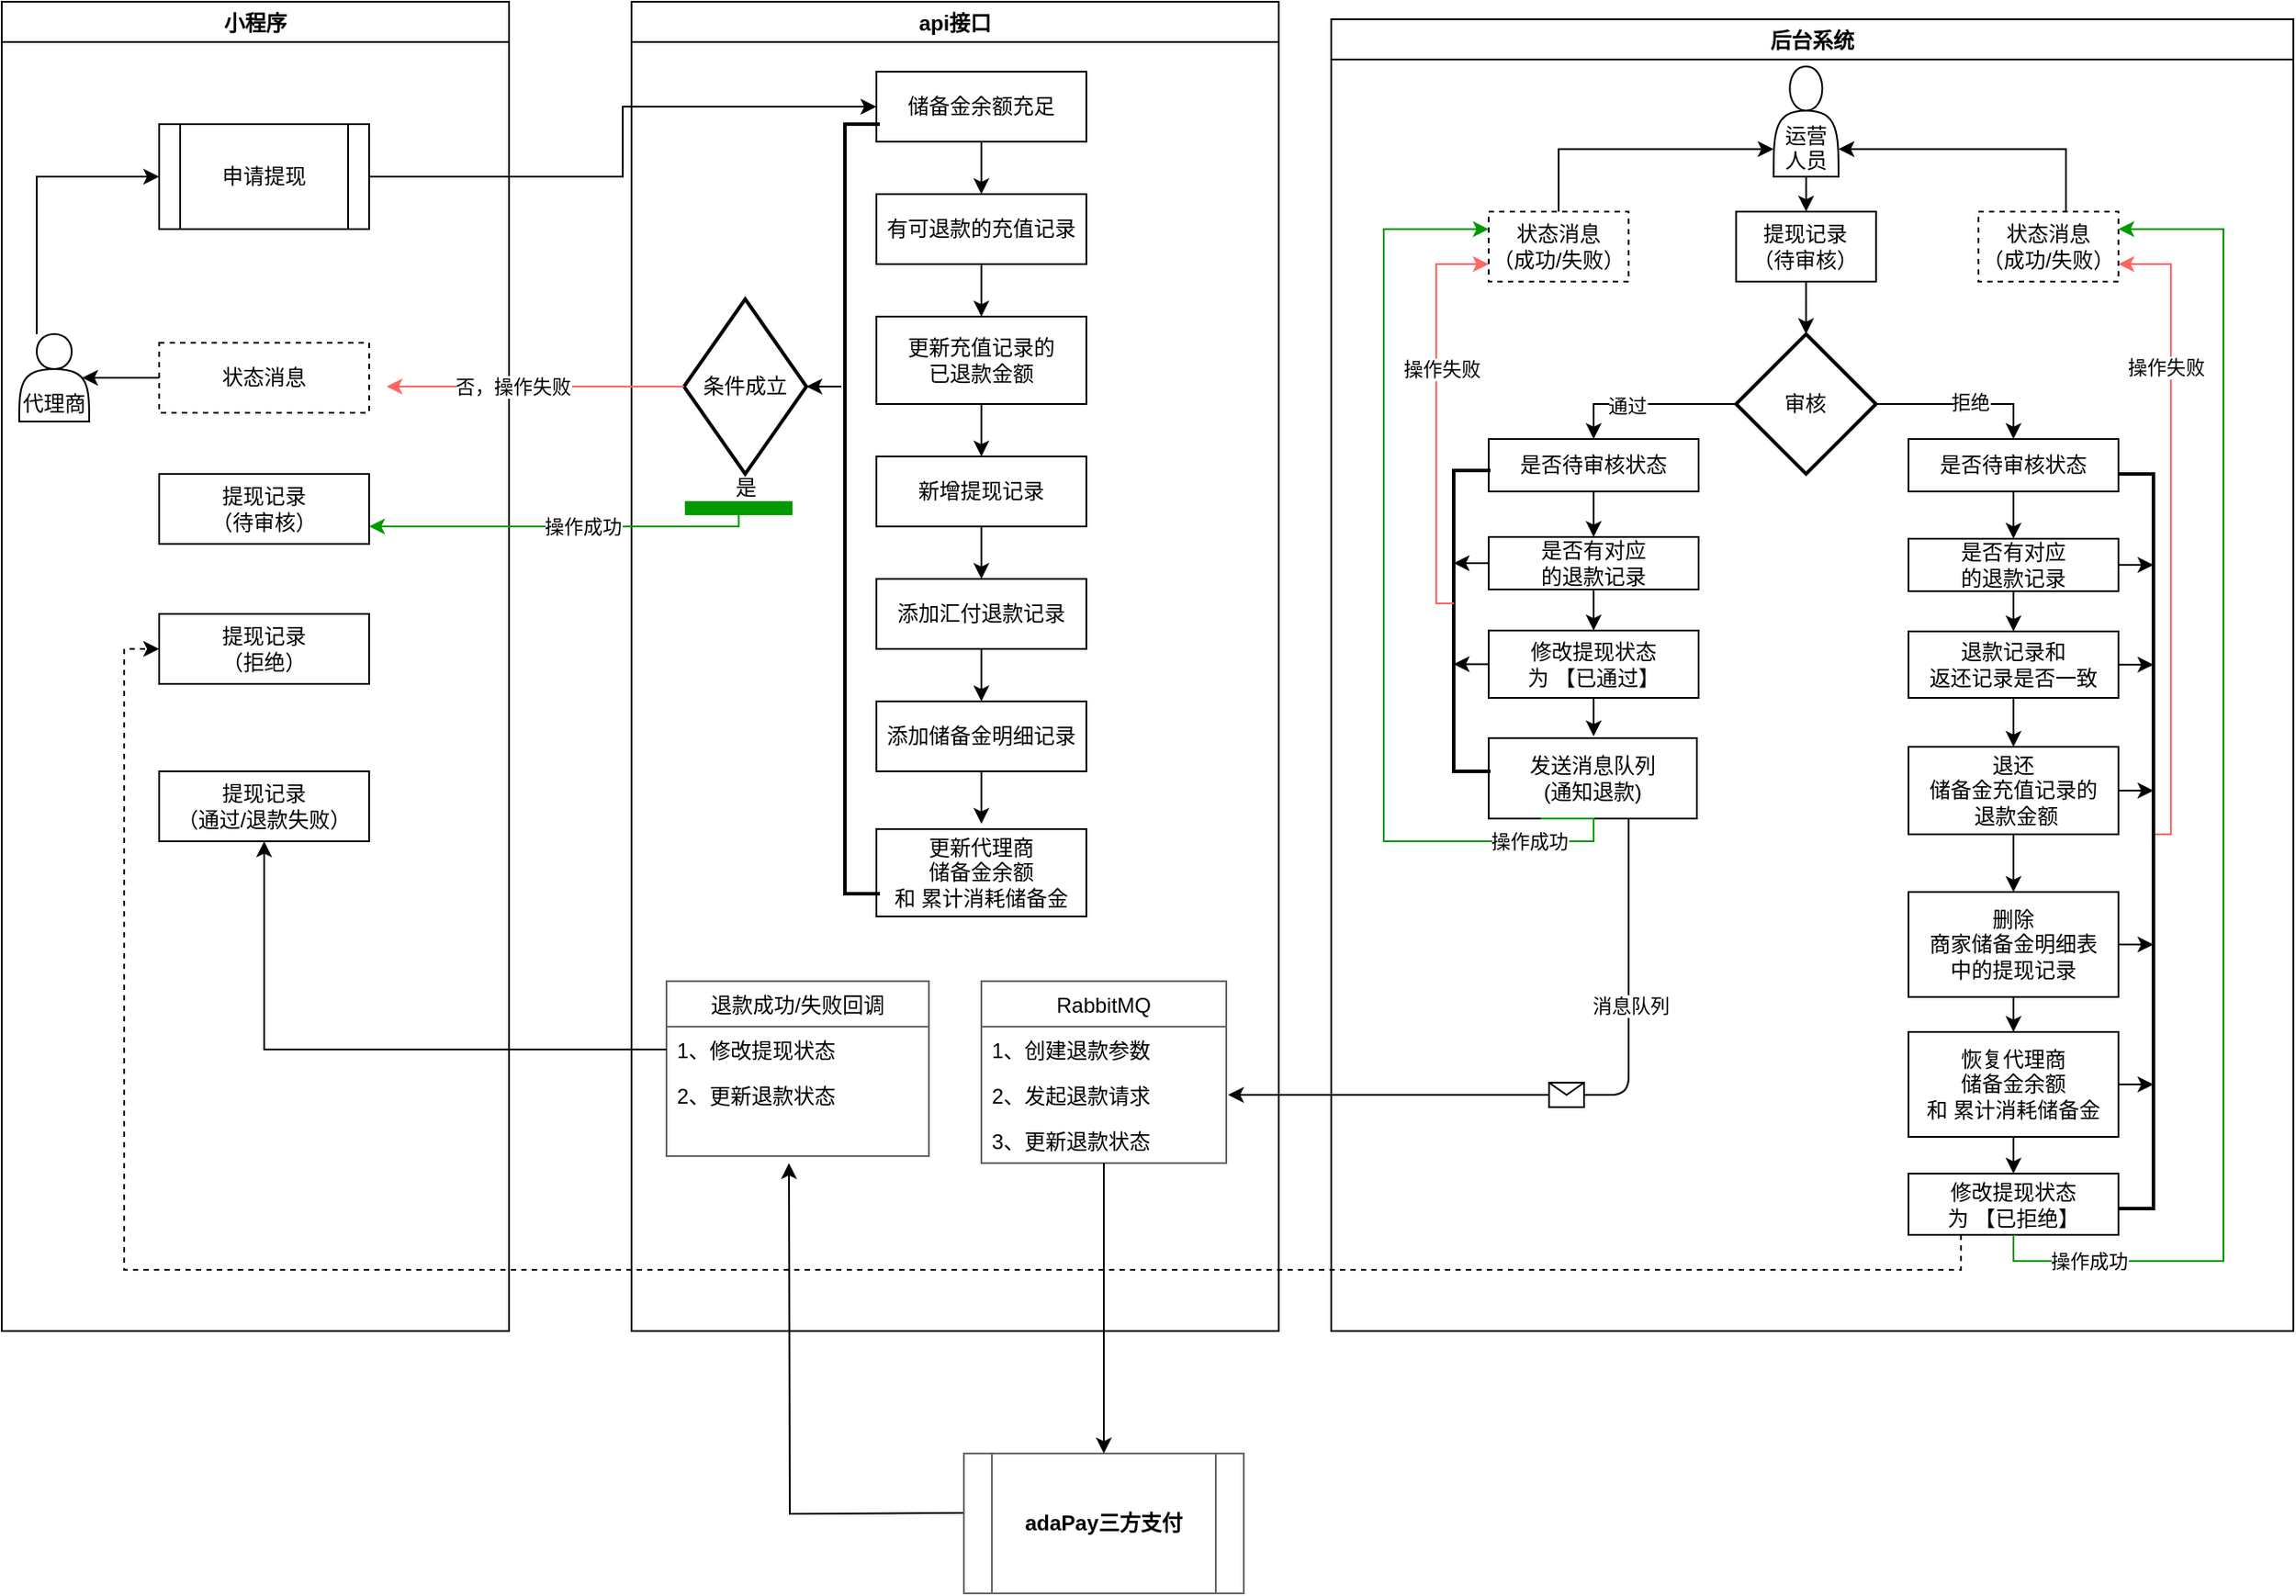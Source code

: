 <mxfile version="14.4.2" type="github"><diagram id="c1AuLAwbMeSonQJ_YPXn" name="第 2 页"><mxGraphModel dx="1422" dy="738" grid="1" gridSize="10" guides="1" tooltips="1" connect="1" arrows="1" fold="1" page="1" pageScale="1" pageWidth="1654" pageHeight="2336" math="0" shadow="0"><root><mxCell id="Cn_z-d5cZoHQZC6IPEJ7-0"/><mxCell id="Cn_z-d5cZoHQZC6IPEJ7-1" parent="Cn_z-d5cZoHQZC6IPEJ7-0"/><mxCell id="Cn_z-d5cZoHQZC6IPEJ7-2" value="小程序" style="swimlane;" parent="Cn_z-d5cZoHQZC6IPEJ7-1" vertex="1"><mxGeometry x="140" y="80" width="290" height="760" as="geometry"><mxRectangle x="40" y="100" width="70" height="23" as="alternateBounds"/></mxGeometry></mxCell><mxCell id="Cn_z-d5cZoHQZC6IPEJ7-4" value="&lt;br&gt;&lt;br&gt;代理商" style="shape=actor;whiteSpace=wrap;html=1;" parent="Cn_z-d5cZoHQZC6IPEJ7-2" vertex="1"><mxGeometry x="10" y="190" width="40" height="50" as="geometry"/></mxCell><mxCell id="Cn_z-d5cZoHQZC6IPEJ7-6" value="申请提现" style="shape=process;whiteSpace=wrap;html=1;backgroundOutline=1;" parent="Cn_z-d5cZoHQZC6IPEJ7-2" vertex="1"><mxGeometry x="90" y="70" width="120" height="60" as="geometry"/></mxCell><mxCell id="X7omMuUb_odI4xtAwAQJ-1" value="状态消息" style="rounded=0;whiteSpace=wrap;html=1;dashed=1;" parent="Cn_z-d5cZoHQZC6IPEJ7-2" vertex="1"><mxGeometry x="90" y="195" width="120" height="40" as="geometry"/></mxCell><mxCell id="X7omMuUb_odI4xtAwAQJ-2" value="提现记录&lt;br&gt;（待审核）" style="rounded=0;whiteSpace=wrap;html=1;" parent="Cn_z-d5cZoHQZC6IPEJ7-2" vertex="1"><mxGeometry x="90" y="270" width="120" height="40" as="geometry"/></mxCell><mxCell id="X7omMuUb_odI4xtAwAQJ-3" value="提现记录&lt;br&gt;（拒绝）" style="rounded=0;whiteSpace=wrap;html=1;" parent="Cn_z-d5cZoHQZC6IPEJ7-2" vertex="1"><mxGeometry x="90" y="350" width="120" height="40" as="geometry"/></mxCell><mxCell id="X7omMuUb_odI4xtAwAQJ-4" value="提现记录&lt;br&gt;（通过/退款失败）" style="rounded=0;whiteSpace=wrap;html=1;" parent="Cn_z-d5cZoHQZC6IPEJ7-2" vertex="1"><mxGeometry x="90" y="440" width="120" height="40" as="geometry"/></mxCell><mxCell id="yOeyIR5VE72a3LLRmRfE-23" style="edgeStyle=orthogonalEdgeStyle;rounded=0;orthogonalLoop=1;jettySize=auto;html=1;entryX=0;entryY=0.5;entryDx=0;entryDy=0;" parent="Cn_z-d5cZoHQZC6IPEJ7-2" source="Cn_z-d5cZoHQZC6IPEJ7-4" target="Cn_z-d5cZoHQZC6IPEJ7-6" edge="1"><mxGeometry relative="1" as="geometry"><mxPoint x="20" y="100" as="targetPoint"/><Array as="points"><mxPoint x="20" y="100"/></Array></mxGeometry></mxCell><mxCell id="yOeyIR5VE72a3LLRmRfE-30" value="" style="endArrow=classic;html=1;entryX=0.9;entryY=0.5;entryDx=0;entryDy=0;entryPerimeter=0;exitX=0;exitY=0.5;exitDx=0;exitDy=0;" parent="Cn_z-d5cZoHQZC6IPEJ7-2" source="X7omMuUb_odI4xtAwAQJ-1" target="Cn_z-d5cZoHQZC6IPEJ7-4" edge="1"><mxGeometry width="50" height="50" relative="1" as="geometry"><mxPoint x="90" y="240" as="sourcePoint"/><mxPoint x="60" y="240" as="targetPoint"/><Array as="points"/></mxGeometry></mxCell><mxCell id="Cn_z-d5cZoHQZC6IPEJ7-8" value="api接口" style="swimlane;" parent="Cn_z-d5cZoHQZC6IPEJ7-1" vertex="1"><mxGeometry x="500" y="80" width="370" height="760" as="geometry"/></mxCell><mxCell id="Cn_z-d5cZoHQZC6IPEJ7-20" style="edgeStyle=orthogonalEdgeStyle;rounded=0;orthogonalLoop=1;jettySize=auto;html=1;entryX=0.5;entryY=0;entryDx=0;entryDy=0;" parent="Cn_z-d5cZoHQZC6IPEJ7-8" source="Cn_z-d5cZoHQZC6IPEJ7-13" target="Cn_z-d5cZoHQZC6IPEJ7-14" edge="1"><mxGeometry relative="1" as="geometry"/></mxCell><mxCell id="Cn_z-d5cZoHQZC6IPEJ7-13" value="储备金余额充足" style="rounded=0;whiteSpace=wrap;html=1;" parent="Cn_z-d5cZoHQZC6IPEJ7-8" vertex="1"><mxGeometry x="140" y="40" width="120" height="40" as="geometry"/></mxCell><mxCell id="Cn_z-d5cZoHQZC6IPEJ7-21" style="edgeStyle=orthogonalEdgeStyle;rounded=0;orthogonalLoop=1;jettySize=auto;html=1;entryX=0.5;entryY=0;entryDx=0;entryDy=0;" parent="Cn_z-d5cZoHQZC6IPEJ7-8" source="Cn_z-d5cZoHQZC6IPEJ7-14" target="Cn_z-d5cZoHQZC6IPEJ7-15" edge="1"><mxGeometry relative="1" as="geometry"/></mxCell><mxCell id="Cn_z-d5cZoHQZC6IPEJ7-14" value="有可退款的充值记录" style="rounded=0;whiteSpace=wrap;html=1;" parent="Cn_z-d5cZoHQZC6IPEJ7-8" vertex="1"><mxGeometry x="140" y="110" width="120" height="40" as="geometry"/></mxCell><mxCell id="Cn_z-d5cZoHQZC6IPEJ7-22" style="edgeStyle=orthogonalEdgeStyle;rounded=0;orthogonalLoop=1;jettySize=auto;html=1;entryX=0.5;entryY=0;entryDx=0;entryDy=0;" parent="Cn_z-d5cZoHQZC6IPEJ7-8" source="Cn_z-d5cZoHQZC6IPEJ7-15" target="Cn_z-d5cZoHQZC6IPEJ7-16" edge="1"><mxGeometry relative="1" as="geometry"/></mxCell><mxCell id="Cn_z-d5cZoHQZC6IPEJ7-15" value="更新充值记录的&lt;br&gt;已退款金额" style="rounded=0;whiteSpace=wrap;html=1;" parent="Cn_z-d5cZoHQZC6IPEJ7-8" vertex="1"><mxGeometry x="140" y="180" width="120" height="50" as="geometry"/></mxCell><mxCell id="Cn_z-d5cZoHQZC6IPEJ7-23" style="edgeStyle=orthogonalEdgeStyle;rounded=0;orthogonalLoop=1;jettySize=auto;html=1;entryX=0.5;entryY=0;entryDx=0;entryDy=0;" parent="Cn_z-d5cZoHQZC6IPEJ7-8" source="Cn_z-d5cZoHQZC6IPEJ7-16" target="Cn_z-d5cZoHQZC6IPEJ7-17" edge="1"><mxGeometry relative="1" as="geometry"/></mxCell><mxCell id="Cn_z-d5cZoHQZC6IPEJ7-16" value="新增提现记录" style="rounded=0;whiteSpace=wrap;html=1;" parent="Cn_z-d5cZoHQZC6IPEJ7-8" vertex="1"><mxGeometry x="140" y="260" width="120" height="40" as="geometry"/></mxCell><mxCell id="Cn_z-d5cZoHQZC6IPEJ7-24" style="edgeStyle=orthogonalEdgeStyle;rounded=0;orthogonalLoop=1;jettySize=auto;html=1;entryX=0.5;entryY=0;entryDx=0;entryDy=0;" parent="Cn_z-d5cZoHQZC6IPEJ7-8" source="Cn_z-d5cZoHQZC6IPEJ7-17" target="Cn_z-d5cZoHQZC6IPEJ7-18" edge="1"><mxGeometry relative="1" as="geometry"/></mxCell><mxCell id="Cn_z-d5cZoHQZC6IPEJ7-17" value="添加汇付退款记录" style="rounded=0;whiteSpace=wrap;html=1;" parent="Cn_z-d5cZoHQZC6IPEJ7-8" vertex="1"><mxGeometry x="140" y="330" width="120" height="40" as="geometry"/></mxCell><mxCell id="Cn_z-d5cZoHQZC6IPEJ7-18" value="添加储备金明细记录" style="rounded=0;whiteSpace=wrap;html=1;" parent="Cn_z-d5cZoHQZC6IPEJ7-8" vertex="1"><mxGeometry x="140" y="400" width="120" height="40" as="geometry"/></mxCell><mxCell id="Cn_z-d5cZoHQZC6IPEJ7-19" value="更新代理商&lt;br&gt;储备金余额&lt;br&gt;和 累计消耗储备金" style="rounded=0;whiteSpace=wrap;html=1;" parent="Cn_z-d5cZoHQZC6IPEJ7-8" vertex="1"><mxGeometry x="140" y="473" width="120" height="50" as="geometry"/></mxCell><mxCell id="8oQ-91jc9foF94IGNzBg-0" value="" style="strokeWidth=2;html=1;shape=mxgraph.flowchart.annotation_1;align=left;pointerEvents=1;" parent="Cn_z-d5cZoHQZC6IPEJ7-8" vertex="1"><mxGeometry x="122" y="70" width="20" height="440" as="geometry"/></mxCell><mxCell id="X7omMuUb_odI4xtAwAQJ-0" value="条件成立" style="strokeWidth=2;html=1;shape=mxgraph.flowchart.decision;whiteSpace=wrap;" parent="Cn_z-d5cZoHQZC6IPEJ7-8" vertex="1"><mxGeometry x="30" y="170" width="70" height="100" as="geometry"/></mxCell><mxCell id="NsUDPSb2mLZtXg8WYORT-0" value="" style="whiteSpace=wrap;fillColor=#009900;strokeColor=#009900;" parent="Cn_z-d5cZoHQZC6IPEJ7-8" vertex="1"><mxGeometry x="31" y="286" width="60.5" height="7" as="geometry"/></mxCell><mxCell id="NsUDPSb2mLZtXg8WYORT-6" value="是" style="text;html=1;align=center;verticalAlign=middle;resizable=0;points=[];autosize=1;" parent="Cn_z-d5cZoHQZC6IPEJ7-8" vertex="1"><mxGeometry x="50" y="268" width="30" height="20" as="geometry"/></mxCell><mxCell id="NsUDPSb2mLZtXg8WYORT-192" value="" style="endArrow=classic;html=1;strokeWidth=1;entryX=1;entryY=0.5;entryDx=0;entryDy=0;entryPerimeter=0;" parent="Cn_z-d5cZoHQZC6IPEJ7-8" target="X7omMuUb_odI4xtAwAQJ-0" edge="1"><mxGeometry width="50" height="50" relative="1" as="geometry"><mxPoint x="120" y="220" as="sourcePoint"/><mxPoint x="170" y="170" as="targetPoint"/></mxGeometry></mxCell><mxCell id="cPukek1dgGj2Ov7jdAaH-1" value="RabbitMQ" style="swimlane;fontStyle=0;childLayout=stackLayout;horizontal=1;startSize=26;fillColor=none;horizontalStack=0;resizeParent=1;resizeParentMax=0;resizeLast=0;collapsible=1;marginBottom=0;comic=0;strokeColor=#666666;strokeWidth=1;" parent="Cn_z-d5cZoHQZC6IPEJ7-8" vertex="1"><mxGeometry x="200" y="560" width="140" height="104" as="geometry"/></mxCell><mxCell id="cPukek1dgGj2Ov7jdAaH-2" value="1、创建退款参数" style="text;strokeColor=none;fillColor=none;align=left;verticalAlign=top;spacingLeft=4;spacingRight=4;overflow=hidden;rotatable=0;points=[[0,0.5],[1,0.5]];portConstraint=eastwest;" parent="cPukek1dgGj2Ov7jdAaH-1" vertex="1"><mxGeometry y="26" width="140" height="26" as="geometry"/></mxCell><mxCell id="cPukek1dgGj2Ov7jdAaH-3" value="2、发起退款请求&#10;" style="text;strokeColor=none;fillColor=none;align=left;verticalAlign=top;spacingLeft=4;spacingRight=4;overflow=hidden;rotatable=0;points=[[0,0.5],[1,0.5]];portConstraint=eastwest;perimeterSpacing=1;" parent="cPukek1dgGj2Ov7jdAaH-1" vertex="1"><mxGeometry y="52" width="140" height="26" as="geometry"/></mxCell><mxCell id="cPukek1dgGj2Ov7jdAaH-4" value="3、更新退款状态" style="text;strokeColor=none;fillColor=none;align=left;verticalAlign=top;spacingLeft=4;spacingRight=4;overflow=hidden;rotatable=0;points=[[0,0.5],[1,0.5]];portConstraint=eastwest;" parent="cPukek1dgGj2Ov7jdAaH-1" vertex="1"><mxGeometry y="78" width="140" height="26" as="geometry"/></mxCell><mxCell id="cPukek1dgGj2Ov7jdAaH-7" value="退款成功/失败回调" style="swimlane;fontStyle=0;childLayout=stackLayout;horizontal=1;startSize=26;fillColor=none;horizontalStack=0;resizeParent=1;resizeParentMax=0;resizeLast=0;collapsible=1;marginBottom=0;comic=0;strokeColor=#666666;strokeWidth=1;" parent="Cn_z-d5cZoHQZC6IPEJ7-8" vertex="1"><mxGeometry x="20" y="560" width="150" height="100" as="geometry"/></mxCell><mxCell id="cPukek1dgGj2Ov7jdAaH-8" value="1、修改提现状态" style="text;strokeColor=none;fillColor=none;align=left;verticalAlign=top;spacingLeft=4;spacingRight=4;overflow=hidden;rotatable=0;points=[[0,0.5],[1,0.5]];portConstraint=eastwest;" parent="cPukek1dgGj2Ov7jdAaH-7" vertex="1"><mxGeometry y="26" width="150" height="26" as="geometry"/></mxCell><mxCell id="cPukek1dgGj2Ov7jdAaH-9" value="2、更新退款状态" style="text;strokeColor=none;fillColor=none;align=left;verticalAlign=top;spacingLeft=4;spacingRight=4;overflow=hidden;rotatable=0;points=[[0,0.5],[1,0.5]];portConstraint=eastwest;perimeterSpacing=1;" parent="cPukek1dgGj2Ov7jdAaH-7" vertex="1"><mxGeometry y="52" width="150" height="48" as="geometry"/></mxCell><mxCell id="yOeyIR5VE72a3LLRmRfE-19" style="edgeStyle=orthogonalEdgeStyle;rounded=0;orthogonalLoop=1;jettySize=auto;html=1;entryX=0;entryY=0.5;entryDx=0;entryDy=0;" parent="Cn_z-d5cZoHQZC6IPEJ7-1" source="Cn_z-d5cZoHQZC6IPEJ7-6" target="Cn_z-d5cZoHQZC6IPEJ7-13" edge="1"><mxGeometry relative="1" as="geometry"/></mxCell><mxCell id="NsUDPSb2mLZtXg8WYORT-85" value="后台系统" style="swimlane;" parent="Cn_z-d5cZoHQZC6IPEJ7-1" vertex="1"><mxGeometry x="900" y="90" width="550" height="750" as="geometry"/></mxCell><mxCell id="NsUDPSb2mLZtXg8WYORT-149" style="edgeStyle=orthogonalEdgeStyle;rounded=0;orthogonalLoop=1;jettySize=auto;html=1;entryX=0.5;entryY=0;entryDx=0;entryDy=0;strokeWidth=1;" parent="NsUDPSb2mLZtXg8WYORT-85" source="NsUDPSb2mLZtXg8WYORT-87" target="NsUDPSb2mLZtXg8WYORT-89" edge="1"><mxGeometry relative="1" as="geometry"/></mxCell><mxCell id="NsUDPSb2mLZtXg8WYORT-87" value="提现记录&lt;br&gt;（待审核）" style="rounded=0;whiteSpace=wrap;html=1;" parent="NsUDPSb2mLZtXg8WYORT-85" vertex="1"><mxGeometry x="231.43" y="110" width="80" height="40" as="geometry"/></mxCell><mxCell id="NsUDPSb2mLZtXg8WYORT-150" style="edgeStyle=orthogonalEdgeStyle;rounded=0;orthogonalLoop=1;jettySize=auto;html=1;entryX=0.5;entryY=0;entryDx=0;entryDy=0;strokeWidth=1;" parent="NsUDPSb2mLZtXg8WYORT-85" source="NsUDPSb2mLZtXg8WYORT-88" target="NsUDPSb2mLZtXg8WYORT-87" edge="1"><mxGeometry relative="1" as="geometry"/></mxCell><mxCell id="NsUDPSb2mLZtXg8WYORT-88" value="&lt;br&gt;&lt;br&gt;运营&lt;br&gt;人员" style="shape=actor;whiteSpace=wrap;html=1;" parent="NsUDPSb2mLZtXg8WYORT-85" vertex="1"><mxGeometry x="252.87" y="27" width="37.13" height="63" as="geometry"/></mxCell><mxCell id="NsUDPSb2mLZtXg8WYORT-159" style="edgeStyle=orthogonalEdgeStyle;rounded=0;orthogonalLoop=1;jettySize=auto;html=1;entryX=0.5;entryY=0;entryDx=0;entryDy=0;strokeWidth=1;" parent="NsUDPSb2mLZtXg8WYORT-85" source="NsUDPSb2mLZtXg8WYORT-89" target="NsUDPSb2mLZtXg8WYORT-102" edge="1"><mxGeometry relative="1" as="geometry"/></mxCell><mxCell id="NsUDPSb2mLZtXg8WYORT-161" value="通过" style="edgeLabel;html=1;align=center;verticalAlign=middle;resizable=0;points=[];" parent="NsUDPSb2mLZtXg8WYORT-159" vertex="1" connectable="0"><mxGeometry x="0.231" y="1" relative="1" as="geometry"><mxPoint as="offset"/></mxGeometry></mxCell><mxCell id="NsUDPSb2mLZtXg8WYORT-160" style="edgeStyle=orthogonalEdgeStyle;rounded=0;orthogonalLoop=1;jettySize=auto;html=1;entryX=0.5;entryY=0;entryDx=0;entryDy=0;strokeWidth=1;" parent="NsUDPSb2mLZtXg8WYORT-85" source="NsUDPSb2mLZtXg8WYORT-89" target="NsUDPSb2mLZtXg8WYORT-92" edge="1"><mxGeometry relative="1" as="geometry"/></mxCell><mxCell id="NsUDPSb2mLZtXg8WYORT-162" value="拒绝" style="edgeLabel;html=1;align=center;verticalAlign=middle;resizable=0;points=[];" parent="NsUDPSb2mLZtXg8WYORT-160" vertex="1" connectable="0"><mxGeometry x="0.087" y="1" relative="1" as="geometry"><mxPoint as="offset"/></mxGeometry></mxCell><mxCell id="NsUDPSb2mLZtXg8WYORT-89" value="审核" style="rhombus;whiteSpace=wrap;html=1;strokeColor=#000000;strokeWidth=2;fillColor=none;" parent="NsUDPSb2mLZtXg8WYORT-85" vertex="1"><mxGeometry x="231.43" y="180" width="80" height="80" as="geometry"/></mxCell><mxCell id="NsUDPSb2mLZtXg8WYORT-156" style="edgeStyle=orthogonalEdgeStyle;rounded=0;orthogonalLoop=1;jettySize=auto;html=1;entryX=0.5;entryY=0;entryDx=0;entryDy=0;strokeWidth=1;" parent="NsUDPSb2mLZtXg8WYORT-85" source="NsUDPSb2mLZtXg8WYORT-92" target="NsUDPSb2mLZtXg8WYORT-96" edge="1"><mxGeometry relative="1" as="geometry"/></mxCell><mxCell id="NsUDPSb2mLZtXg8WYORT-92" value="是否待审核状态" style="rounded=0;whiteSpace=wrap;html=1;" parent="NsUDPSb2mLZtXg8WYORT-85" vertex="1"><mxGeometry x="330" y="240" width="120" height="30" as="geometry"/></mxCell><mxCell id="NsUDPSb2mLZtXg8WYORT-164" style="edgeStyle=orthogonalEdgeStyle;rounded=0;orthogonalLoop=1;jettySize=auto;html=1;entryX=1;entryY=0.75;entryDx=0;entryDy=0;strokeWidth=1;" parent="NsUDPSb2mLZtXg8WYORT-85" source="NsUDPSb2mLZtXg8WYORT-93" target="NsUDPSb2mLZtXg8WYORT-88" edge="1"><mxGeometry relative="1" as="geometry"><Array as="points"><mxPoint x="420" y="74"/></Array></mxGeometry></mxCell><mxCell id="NsUDPSb2mLZtXg8WYORT-93" value="状态消息&lt;br&gt;（成功/失败）" style="rounded=0;whiteSpace=wrap;html=1;dashed=1;" parent="NsUDPSb2mLZtXg8WYORT-85" vertex="1"><mxGeometry x="370" y="110" width="80" height="40" as="geometry"/></mxCell><mxCell id="NsUDPSb2mLZtXg8WYORT-165" style="edgeStyle=orthogonalEdgeStyle;rounded=0;orthogonalLoop=1;jettySize=auto;html=1;entryX=0.5;entryY=0;entryDx=0;entryDy=0;strokeWidth=1;" parent="NsUDPSb2mLZtXg8WYORT-85" source="NsUDPSb2mLZtXg8WYORT-96" target="NsUDPSb2mLZtXg8WYORT-97" edge="1"><mxGeometry relative="1" as="geometry"/></mxCell><mxCell id="NsUDPSb2mLZtXg8WYORT-96" value="是否有对应&lt;br&gt;的退款记录" style="rounded=0;whiteSpace=wrap;html=1;" parent="NsUDPSb2mLZtXg8WYORT-85" vertex="1"><mxGeometry x="330" y="297" width="120" height="30" as="geometry"/></mxCell><mxCell id="NsUDPSb2mLZtXg8WYORT-166" style="edgeStyle=orthogonalEdgeStyle;rounded=0;orthogonalLoop=1;jettySize=auto;html=1;entryX=0.5;entryY=0;entryDx=0;entryDy=0;strokeWidth=1;" parent="NsUDPSb2mLZtXg8WYORT-85" source="NsUDPSb2mLZtXg8WYORT-97" target="NsUDPSb2mLZtXg8WYORT-98" edge="1"><mxGeometry relative="1" as="geometry"/></mxCell><mxCell id="NsUDPSb2mLZtXg8WYORT-97" value="退款记录和&lt;br&gt;返还记录是否一致" style="rounded=0;whiteSpace=wrap;html=1;" parent="NsUDPSb2mLZtXg8WYORT-85" vertex="1"><mxGeometry x="330" y="350" width="120" height="38" as="geometry"/></mxCell><mxCell id="NsUDPSb2mLZtXg8WYORT-167" style="edgeStyle=orthogonalEdgeStyle;rounded=0;orthogonalLoop=1;jettySize=auto;html=1;entryX=0.5;entryY=0;entryDx=0;entryDy=0;strokeWidth=1;" parent="NsUDPSb2mLZtXg8WYORT-85" source="NsUDPSb2mLZtXg8WYORT-98" target="NsUDPSb2mLZtXg8WYORT-99" edge="1"><mxGeometry relative="1" as="geometry"/></mxCell><mxCell id="NsUDPSb2mLZtXg8WYORT-98" value="退还 &lt;br&gt;储备金充值记录的&lt;br&gt;&amp;nbsp;退款金额" style="rounded=0;whiteSpace=wrap;html=1;" parent="NsUDPSb2mLZtXg8WYORT-85" vertex="1"><mxGeometry x="330" y="416" width="120" height="50" as="geometry"/></mxCell><mxCell id="NsUDPSb2mLZtXg8WYORT-168" style="edgeStyle=orthogonalEdgeStyle;rounded=0;orthogonalLoop=1;jettySize=auto;html=1;entryX=0.5;entryY=0;entryDx=0;entryDy=0;strokeWidth=1;" parent="NsUDPSb2mLZtXg8WYORT-85" source="NsUDPSb2mLZtXg8WYORT-99" target="NsUDPSb2mLZtXg8WYORT-101" edge="1"><mxGeometry relative="1" as="geometry"/></mxCell><mxCell id="NsUDPSb2mLZtXg8WYORT-99" value="删除 &lt;br&gt;商家储备金明细表 &lt;br&gt;中的提现记录" style="rounded=0;whiteSpace=wrap;html=1;" parent="NsUDPSb2mLZtXg8WYORT-85" vertex="1"><mxGeometry x="330" y="499" width="120" height="60" as="geometry"/></mxCell><mxCell id="NsUDPSb2mLZtXg8WYORT-100" style="edgeStyle=orthogonalEdgeStyle;rounded=0;orthogonalLoop=1;jettySize=auto;html=1;exitX=0.5;exitY=1;exitDx=0;exitDy=0;" parent="NsUDPSb2mLZtXg8WYORT-85" source="NsUDPSb2mLZtXg8WYORT-99" target="NsUDPSb2mLZtXg8WYORT-99" edge="1"><mxGeometry relative="1" as="geometry"/></mxCell><mxCell id="NsUDPSb2mLZtXg8WYORT-169" style="edgeStyle=orthogonalEdgeStyle;rounded=0;orthogonalLoop=1;jettySize=auto;html=1;entryX=0.5;entryY=0;entryDx=0;entryDy=0;strokeWidth=1;" parent="NsUDPSb2mLZtXg8WYORT-85" source="NsUDPSb2mLZtXg8WYORT-101" target="NsUDPSb2mLZtXg8WYORT-105" edge="1"><mxGeometry relative="1" as="geometry"/></mxCell><mxCell id="NsUDPSb2mLZtXg8WYORT-101" value="恢复代理商&lt;br&gt;储备金余额&lt;br&gt;和 累计消耗储备金" style="rounded=0;whiteSpace=wrap;html=1;" parent="NsUDPSb2mLZtXg8WYORT-85" vertex="1"><mxGeometry x="330" y="579" width="120" height="60" as="geometry"/></mxCell><mxCell id="NsUDPSb2mLZtXg8WYORT-155" style="edgeStyle=orthogonalEdgeStyle;rounded=0;orthogonalLoop=1;jettySize=auto;html=1;entryX=0.5;entryY=0;entryDx=0;entryDy=0;strokeWidth=1;" parent="NsUDPSb2mLZtXg8WYORT-85" source="NsUDPSb2mLZtXg8WYORT-102" target="NsUDPSb2mLZtXg8WYORT-103" edge="1"><mxGeometry relative="1" as="geometry"/></mxCell><mxCell id="NsUDPSb2mLZtXg8WYORT-102" value="是否待审核状态" style="rounded=0;whiteSpace=wrap;html=1;" parent="NsUDPSb2mLZtXg8WYORT-85" vertex="1"><mxGeometry x="90" y="240" width="120" height="30" as="geometry"/></mxCell><mxCell id="NsUDPSb2mLZtXg8WYORT-170" style="edgeStyle=orthogonalEdgeStyle;rounded=0;orthogonalLoop=1;jettySize=auto;html=1;entryX=0.5;entryY=0;entryDx=0;entryDy=0;strokeWidth=1;" parent="NsUDPSb2mLZtXg8WYORT-85" source="NsUDPSb2mLZtXg8WYORT-103" target="NsUDPSb2mLZtXg8WYORT-104" edge="1"><mxGeometry relative="1" as="geometry"/></mxCell><mxCell id="NsUDPSb2mLZtXg8WYORT-103" value="是否有对应&lt;br&gt;的退款记录" style="rounded=0;whiteSpace=wrap;html=1;" parent="NsUDPSb2mLZtXg8WYORT-85" vertex="1"><mxGeometry x="90" y="296" width="120" height="30" as="geometry"/></mxCell><mxCell id="NsUDPSb2mLZtXg8WYORT-104" value="修改提现状态&lt;br&gt;为 【已通过】" style="rounded=0;whiteSpace=wrap;html=1;" parent="NsUDPSb2mLZtXg8WYORT-85" vertex="1"><mxGeometry x="90" y="349.5" width="120" height="38.5" as="geometry"/></mxCell><mxCell id="NsUDPSb2mLZtXg8WYORT-105" value="修改提现状态&lt;br&gt;为 【已拒绝】" style="rounded=0;whiteSpace=wrap;html=1;" parent="NsUDPSb2mLZtXg8WYORT-85" vertex="1"><mxGeometry x="330" y="660" width="120" height="35" as="geometry"/></mxCell><mxCell id="NsUDPSb2mLZtXg8WYORT-109" value="发送消息队列&lt;br&gt;(通知退款)" style="rounded=0;whiteSpace=wrap;html=1;" parent="NsUDPSb2mLZtXg8WYORT-85" vertex="1"><mxGeometry x="90" y="411" width="119" height="46" as="geometry"/></mxCell><mxCell id="NsUDPSb2mLZtXg8WYORT-125" value="状态消息&lt;br&gt;（成功/失败）" style="rounded=0;whiteSpace=wrap;html=1;dashed=1;" parent="NsUDPSb2mLZtXg8WYORT-85" vertex="1"><mxGeometry x="90" y="110" width="80" height="40" as="geometry"/></mxCell><mxCell id="NsUDPSb2mLZtXg8WYORT-130" value="" style="strokeWidth=2;html=1;shape=mxgraph.flowchart.annotation_1;align=left;pointerEvents=1;fillColor=none;" parent="NsUDPSb2mLZtXg8WYORT-85" vertex="1"><mxGeometry x="70" y="258" width="21" height="172" as="geometry"/></mxCell><mxCell id="NsUDPSb2mLZtXg8WYORT-143" style="edgeStyle=orthogonalEdgeStyle;rounded=0;orthogonalLoop=1;jettySize=auto;html=1;exitX=0;exitY=0.5;exitDx=0;exitDy=0;exitPerimeter=0;entryX=1;entryY=0.75;entryDx=0;entryDy=0;strokeWidth=1;strokeColor=#FF6666;" parent="NsUDPSb2mLZtXg8WYORT-85" source="NsUDPSb2mLZtXg8WYORT-132" target="NsUDPSb2mLZtXg8WYORT-93" edge="1"><mxGeometry relative="1" as="geometry"><Array as="points"><mxPoint x="480" y="466"/><mxPoint x="480" y="140"/></Array></mxGeometry></mxCell><mxCell id="NsUDPSb2mLZtXg8WYORT-146" value="操作失败" style="edgeLabel;html=1;align=center;verticalAlign=middle;resizable=0;points=[];" parent="NsUDPSb2mLZtXg8WYORT-143" vertex="1" connectable="0"><mxGeometry x="0.521" y="2" relative="1" as="geometry"><mxPoint x="-1.5" as="offset"/></mxGeometry></mxCell><mxCell id="NsUDPSb2mLZtXg8WYORT-132" value="" style="strokeWidth=2;html=1;shape=mxgraph.flowchart.annotation_1;align=left;pointerEvents=1;fillColor=none;direction=west;" parent="NsUDPSb2mLZtXg8WYORT-85" vertex="1"><mxGeometry x="450" y="260" width="20" height="420" as="geometry"/></mxCell><mxCell id="NsUDPSb2mLZtXg8WYORT-138" style="edgeStyle=orthogonalEdgeStyle;rounded=0;orthogonalLoop=1;jettySize=auto;html=1;exitX=0.25;exitY=1;exitDx=0;exitDy=0;strokeWidth=1;entryX=0;entryY=0.25;entryDx=0;entryDy=0;strokeColor=#009900;" parent="NsUDPSb2mLZtXg8WYORT-85" source="NsUDPSb2mLZtXg8WYORT-109" target="NsUDPSb2mLZtXg8WYORT-125" edge="1"><mxGeometry relative="1" as="geometry"><mxPoint x="50" y="120" as="targetPoint"/><Array as="points"><mxPoint x="150" y="457"/><mxPoint x="150" y="470"/><mxPoint x="30" y="470"/><mxPoint x="30" y="120"/></Array></mxGeometry></mxCell><mxCell id="NsUDPSb2mLZtXg8WYORT-142" value="操作成功" style="edgeLabel;html=1;align=center;verticalAlign=middle;resizable=0;points=[];" parent="NsUDPSb2mLZtXg8WYORT-138" vertex="1" connectable="0"><mxGeometry x="-0.661" relative="1" as="geometry"><mxPoint x="16.2" as="offset"/></mxGeometry></mxCell><mxCell id="NsUDPSb2mLZtXg8WYORT-140" style="edgeStyle=orthogonalEdgeStyle;rounded=0;orthogonalLoop=1;jettySize=auto;html=1;strokeWidth=1;entryX=0;entryY=0.75;entryDx=0;entryDy=0;strokeColor=#FF6666;" parent="NsUDPSb2mLZtXg8WYORT-85" source="NsUDPSb2mLZtXg8WYORT-130" target="NsUDPSb2mLZtXg8WYORT-125" edge="1"><mxGeometry relative="1" as="geometry"><mxPoint x="50" y="140" as="targetPoint"/><Array as="points"><mxPoint x="60" y="334"/><mxPoint x="60" y="140"/></Array></mxGeometry></mxCell><mxCell id="NsUDPSb2mLZtXg8WYORT-141" value="操作失败" style="edgeLabel;html=1;align=center;verticalAlign=middle;resizable=0;points=[];" parent="NsUDPSb2mLZtXg8WYORT-140" vertex="1" connectable="0"><mxGeometry x="0.231" y="-3" relative="1" as="geometry"><mxPoint as="offset"/></mxGeometry></mxCell><mxCell id="NsUDPSb2mLZtXg8WYORT-145" style="edgeStyle=orthogonalEdgeStyle;rounded=0;orthogonalLoop=1;jettySize=auto;html=1;strokeWidth=1;entryX=1;entryY=0.25;entryDx=0;entryDy=0;strokeColor=#009900;" parent="NsUDPSb2mLZtXg8WYORT-85" source="NsUDPSb2mLZtXg8WYORT-105" target="NsUDPSb2mLZtXg8WYORT-93" edge="1"><mxGeometry relative="1" as="geometry"><mxPoint x="530" y="530" as="targetPoint"/><Array as="points"><mxPoint x="390" y="710"/><mxPoint x="510" y="710"/><mxPoint x="510" y="120"/></Array></mxGeometry></mxCell><mxCell id="NsUDPSb2mLZtXg8WYORT-147" value="操作成功" style="edgeLabel;html=1;align=center;verticalAlign=middle;resizable=0;points=[];" parent="NsUDPSb2mLZtXg8WYORT-145" vertex="1" connectable="0"><mxGeometry x="-0.853" relative="1" as="geometry"><mxPoint as="offset"/></mxGeometry></mxCell><mxCell id="NsUDPSb2mLZtXg8WYORT-163" style="edgeStyle=orthogonalEdgeStyle;rounded=0;orthogonalLoop=1;jettySize=auto;html=1;strokeWidth=1;entryX=0;entryY=0.75;entryDx=0;entryDy=0;" parent="NsUDPSb2mLZtXg8WYORT-85" source="NsUDPSb2mLZtXg8WYORT-125" target="NsUDPSb2mLZtXg8WYORT-88" edge="1"><mxGeometry relative="1" as="geometry"><mxPoint x="140" y="50" as="targetPoint"/><Array as="points"><mxPoint x="130" y="74"/></Array></mxGeometry></mxCell><mxCell id="NsUDPSb2mLZtXg8WYORT-188" value="" style="endArrow=classic;html=1;entryX=1;entryY=0.5;entryDx=0;entryDy=0;" parent="NsUDPSb2mLZtXg8WYORT-85" target="cPukek1dgGj2Ov7jdAaH-3" edge="1"><mxGeometry relative="1" as="geometry"><mxPoint x="170" y="457" as="sourcePoint"/><mxPoint x="170" y="727" as="targetPoint"/><Array as="points"><mxPoint x="170" y="615"/></Array></mxGeometry></mxCell><mxCell id="NsUDPSb2mLZtXg8WYORT-189" value="" style="shape=message;html=1;outlineConnect=0;" parent="NsUDPSb2mLZtXg8WYORT-188" vertex="1"><mxGeometry width="20" height="14" relative="1" as="geometry"><mxPoint x="-10" y="-7" as="offset"/></mxGeometry></mxCell><mxCell id="cPukek1dgGj2Ov7jdAaH-5" value="消息队列" style="edgeLabel;html=1;align=center;verticalAlign=middle;resizable=0;points=[];" parent="NsUDPSb2mLZtXg8WYORT-188" vertex="1" connectable="0"><mxGeometry x="-0.449" y="1" relative="1" as="geometry"><mxPoint as="offset"/></mxGeometry></mxCell><mxCell id="NsUDPSb2mLZtXg8WYORT-201" style="edgeStyle=orthogonalEdgeStyle;rounded=0;orthogonalLoop=1;jettySize=auto;html=1;strokeColor=#000000;strokeWidth=1;" parent="Cn_z-d5cZoHQZC6IPEJ7-1" source="NsUDPSb2mLZtXg8WYORT-96" edge="1"><mxGeometry relative="1" as="geometry"><mxPoint x="1370" y="402" as="targetPoint"/></mxGeometry></mxCell><mxCell id="NsUDPSb2mLZtXg8WYORT-202" style="edgeStyle=orthogonalEdgeStyle;rounded=0;orthogonalLoop=1;jettySize=auto;html=1;strokeColor=#000000;strokeWidth=1;" parent="Cn_z-d5cZoHQZC6IPEJ7-1" source="NsUDPSb2mLZtXg8WYORT-97" edge="1"><mxGeometry relative="1" as="geometry"><mxPoint x="1370" y="459" as="targetPoint"/></mxGeometry></mxCell><mxCell id="NsUDPSb2mLZtXg8WYORT-206" style="edgeStyle=orthogonalEdgeStyle;rounded=0;orthogonalLoop=1;jettySize=auto;html=1;strokeColor=#000000;strokeWidth=1;" parent="Cn_z-d5cZoHQZC6IPEJ7-1" source="NsUDPSb2mLZtXg8WYORT-98" edge="1"><mxGeometry relative="1" as="geometry"><mxPoint x="1370" y="531" as="targetPoint"/></mxGeometry></mxCell><mxCell id="NsUDPSb2mLZtXg8WYORT-207" style="edgeStyle=orthogonalEdgeStyle;rounded=0;orthogonalLoop=1;jettySize=auto;html=1;strokeColor=#000000;strokeWidth=1;" parent="Cn_z-d5cZoHQZC6IPEJ7-1" source="NsUDPSb2mLZtXg8WYORT-99" edge="1"><mxGeometry relative="1" as="geometry"><mxPoint x="1370" y="619" as="targetPoint"/></mxGeometry></mxCell><mxCell id="NsUDPSb2mLZtXg8WYORT-209" style="edgeStyle=orthogonalEdgeStyle;rounded=0;orthogonalLoop=1;jettySize=auto;html=1;strokeColor=#000000;strokeWidth=1;" parent="Cn_z-d5cZoHQZC6IPEJ7-1" source="NsUDPSb2mLZtXg8WYORT-101" edge="1"><mxGeometry relative="1" as="geometry"><mxPoint x="1370" y="699" as="targetPoint"/></mxGeometry></mxCell><mxCell id="cPukek1dgGj2Ov7jdAaH-11" style="edgeStyle=orthogonalEdgeStyle;rounded=0;orthogonalLoop=1;jettySize=auto;html=1;startSize=26;strokeColor=#000000;strokeWidth=1;" parent="Cn_z-d5cZoHQZC6IPEJ7-1" source="Cn_z-d5cZoHQZC6IPEJ7-18" edge="1"><mxGeometry relative="1" as="geometry"><mxPoint x="700" y="550" as="targetPoint"/></mxGeometry></mxCell><mxCell id="cPukek1dgGj2Ov7jdAaH-18" style="edgeStyle=orthogonalEdgeStyle;rounded=0;orthogonalLoop=1;jettySize=auto;html=1;startSize=26;strokeColor=#000000;strokeWidth=1;" parent="Cn_z-d5cZoHQZC6IPEJ7-1" edge="1"><mxGeometry relative="1" as="geometry"><mxPoint x="590" y="744" as="targetPoint"/><mxPoint x="690" y="944" as="sourcePoint"/></mxGeometry></mxCell><mxCell id="cPukek1dgGj2Ov7jdAaH-12" value="&lt;span style=&quot;font-weight: 700&quot;&gt;adaPay三方支付&lt;/span&gt;" style="shape=process;whiteSpace=wrap;html=1;backgroundOutline=1;comic=0;startSize=26;strokeColor=#666666;strokeWidth=1;fillColor=none;" parent="Cn_z-d5cZoHQZC6IPEJ7-1" vertex="1"><mxGeometry x="690" y="910" width="160" height="80" as="geometry"/></mxCell><mxCell id="cPukek1dgGj2Ov7jdAaH-14" style="edgeStyle=orthogonalEdgeStyle;rounded=0;orthogonalLoop=1;jettySize=auto;html=1;entryX=0.5;entryY=0;entryDx=0;entryDy=0;startSize=26;strokeColor=#000000;strokeWidth=1;" parent="Cn_z-d5cZoHQZC6IPEJ7-1" source="cPukek1dgGj2Ov7jdAaH-1" target="cPukek1dgGj2Ov7jdAaH-12" edge="1"><mxGeometry relative="1" as="geometry"/></mxCell><mxCell id="busUsJbX6CWpNkvnK6WH-0" style="edgeStyle=orthogonalEdgeStyle;rounded=0;orthogonalLoop=1;jettySize=auto;html=1;entryX=1;entryY=0.75;entryDx=0;entryDy=0;exitX=0.5;exitY=1;exitDx=0;exitDy=0;strokeColor=#009900;" parent="Cn_z-d5cZoHQZC6IPEJ7-1" source="NsUDPSb2mLZtXg8WYORT-0" target="X7omMuUb_odI4xtAwAQJ-2" edge="1"><mxGeometry relative="1" as="geometry"><mxPoint x="560" y="380" as="sourcePoint"/><Array as="points"><mxPoint x="561" y="380"/></Array></mxGeometry></mxCell><mxCell id="busUsJbX6CWpNkvnK6WH-5" value="操作成功" style="edgeLabel;html=1;align=center;verticalAlign=middle;resizable=0;points=[];" parent="busUsJbX6CWpNkvnK6WH-0" vertex="1" connectable="0"><mxGeometry x="-0.118" relative="1" as="geometry"><mxPoint as="offset"/></mxGeometry></mxCell><mxCell id="busUsJbX6CWpNkvnK6WH-3" style="edgeStyle=orthogonalEdgeStyle;rounded=0;orthogonalLoop=1;jettySize=auto;html=1;strokeColor=#FF6666;" parent="Cn_z-d5cZoHQZC6IPEJ7-1" source="X7omMuUb_odI4xtAwAQJ-0" edge="1"><mxGeometry relative="1" as="geometry"><mxPoint x="360" y="300" as="targetPoint"/></mxGeometry></mxCell><mxCell id="busUsJbX6CWpNkvnK6WH-4" value="否，操作失败" style="edgeLabel;html=1;align=center;verticalAlign=middle;resizable=0;points=[];" parent="busUsJbX6CWpNkvnK6WH-3" vertex="1" connectable="0"><mxGeometry x="0.164" y="-1" relative="1" as="geometry"><mxPoint as="offset"/></mxGeometry></mxCell><mxCell id="busUsJbX6CWpNkvnK6WH-6" style="edgeStyle=orthogonalEdgeStyle;rounded=0;orthogonalLoop=1;jettySize=auto;html=1;" parent="Cn_z-d5cZoHQZC6IPEJ7-1" source="NsUDPSb2mLZtXg8WYORT-104" edge="1"><mxGeometry relative="1" as="geometry"><mxPoint x="1050" y="500" as="targetPoint"/></mxGeometry></mxCell><mxCell id="busUsJbX6CWpNkvnK6WH-7" style="edgeStyle=orthogonalEdgeStyle;rounded=0;orthogonalLoop=1;jettySize=auto;html=1;strokeColor=#000000;" parent="Cn_z-d5cZoHQZC6IPEJ7-1" source="NsUDPSb2mLZtXg8WYORT-103" edge="1"><mxGeometry relative="1" as="geometry"><mxPoint x="970" y="401" as="targetPoint"/></mxGeometry></mxCell><mxCell id="busUsJbX6CWpNkvnK6WH-11" style="edgeStyle=orthogonalEdgeStyle;rounded=0;orthogonalLoop=1;jettySize=auto;html=1;strokeColor=#000000;" parent="Cn_z-d5cZoHQZC6IPEJ7-1" source="NsUDPSb2mLZtXg8WYORT-104" edge="1"><mxGeometry relative="1" as="geometry"><mxPoint x="970" y="459" as="targetPoint"/></mxGeometry></mxCell><mxCell id="4luAZHgerdAaVVJ_72sG-1" style="edgeStyle=orthogonalEdgeStyle;rounded=0;orthogonalLoop=1;jettySize=auto;html=1;" edge="1" parent="Cn_z-d5cZoHQZC6IPEJ7-1" source="cPukek1dgGj2Ov7jdAaH-8" target="X7omMuUb_odI4xtAwAQJ-4"><mxGeometry relative="1" as="geometry"/></mxCell><mxCell id="4luAZHgerdAaVVJ_72sG-6" style="edgeStyle=orthogonalEdgeStyle;rounded=0;orthogonalLoop=1;jettySize=auto;html=1;exitX=0.25;exitY=1;exitDx=0;exitDy=0;entryX=0;entryY=0.5;entryDx=0;entryDy=0;dashed=1;strokeColor=#000000;" edge="1" parent="Cn_z-d5cZoHQZC6IPEJ7-1" source="NsUDPSb2mLZtXg8WYORT-105" target="X7omMuUb_odI4xtAwAQJ-3"><mxGeometry relative="1" as="geometry"/></mxCell></root></mxGraphModel></diagram></mxfile>